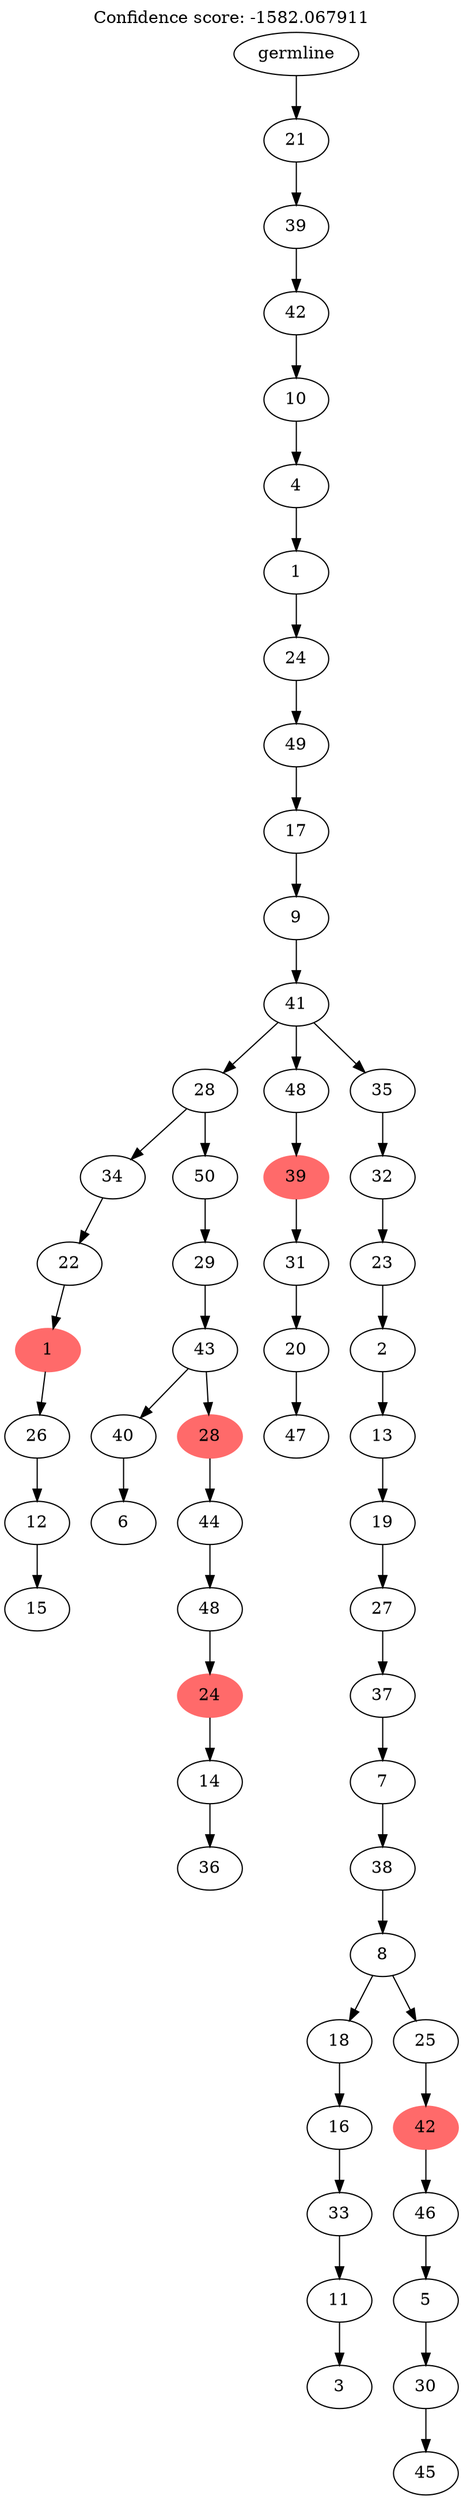 digraph g {
	"55" -> "56";
	"56" [label="15"];
	"54" -> "55";
	"55" [label="12"];
	"53" -> "54";
	"54" [label="26"];
	"52" -> "53";
	"53" [color=indianred1, style=filled, label="1"];
	"51" -> "52";
	"52" [label="22"];
	"49" -> "50";
	"50" [label="6"];
	"47" -> "48";
	"48" [label="36"];
	"46" -> "47";
	"47" [label="14"];
	"45" -> "46";
	"46" [color=indianred1, style=filled, label="24"];
	"44" -> "45";
	"45" [label="48"];
	"43" -> "44";
	"44" [label="44"];
	"42" -> "43";
	"43" [color=indianred1, style=filled, label="28"];
	"42" -> "49";
	"49" [label="40"];
	"41" -> "42";
	"42" [label="43"];
	"40" -> "41";
	"41" [label="29"];
	"39" -> "40";
	"40" [label="50"];
	"39" -> "51";
	"51" [label="34"];
	"37" -> "38";
	"38" [label="47"];
	"36" -> "37";
	"37" [label="20"];
	"35" -> "36";
	"36" [label="31"];
	"34" -> "35";
	"35" [color=indianred1, style=filled, label="39"];
	"32" -> "33";
	"33" [label="3"];
	"31" -> "32";
	"32" [label="11"];
	"30" -> "31";
	"31" [label="33"];
	"29" -> "30";
	"30" [label="16"];
	"27" -> "28";
	"28" [label="45"];
	"26" -> "27";
	"27" [label="30"];
	"25" -> "26";
	"26" [label="5"];
	"24" -> "25";
	"25" [label="46"];
	"23" -> "24";
	"24" [color=indianred1, style=filled, label="42"];
	"22" -> "23";
	"23" [label="25"];
	"22" -> "29";
	"29" [label="18"];
	"21" -> "22";
	"22" [label="8"];
	"20" -> "21";
	"21" [label="38"];
	"19" -> "20";
	"20" [label="7"];
	"18" -> "19";
	"19" [label="37"];
	"17" -> "18";
	"18" [label="27"];
	"16" -> "17";
	"17" [label="19"];
	"15" -> "16";
	"16" [label="13"];
	"14" -> "15";
	"15" [label="2"];
	"13" -> "14";
	"14" [label="23"];
	"12" -> "13";
	"13" [label="32"];
	"11" -> "12";
	"12" [label="35"];
	"11" -> "34";
	"34" [label="48"];
	"11" -> "39";
	"39" [label="28"];
	"10" -> "11";
	"11" [label="41"];
	"9" -> "10";
	"10" [label="9"];
	"8" -> "9";
	"9" [label="17"];
	"7" -> "8";
	"8" [label="49"];
	"6" -> "7";
	"7" [label="24"];
	"5" -> "6";
	"6" [label="1"];
	"4" -> "5";
	"5" [label="4"];
	"3" -> "4";
	"4" [label="10"];
	"2" -> "3";
	"3" [label="42"];
	"1" -> "2";
	"2" [label="39"];
	"0" -> "1";
	"1" [label="21"];
	"0" [label="germline"];
	labelloc="t";
	label="Confidence score: -1582.067911";
}
